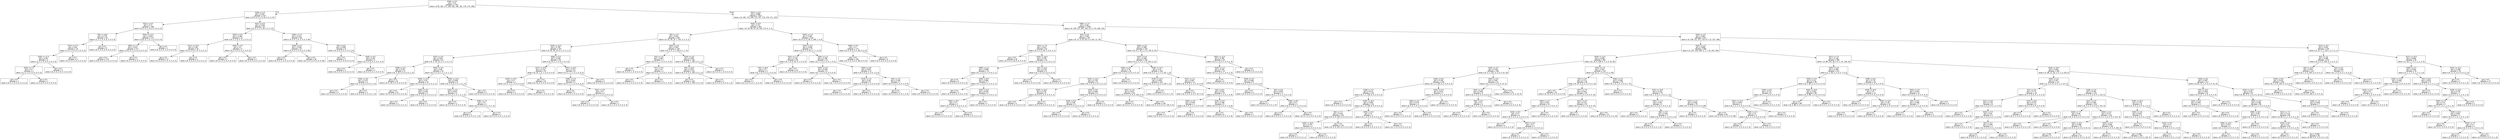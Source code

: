 digraph Tree {
node [shape=box, fontname="helvetica"] ;
edge [fontname="helvetica"] ;
0 [label="X[36] <= 0.5\ngini = 0.9\nsamples = 1797\nvalue = [178, 182, 177, 183, 181, 182, 181, 179, 174, 180]"] ;
1 [label="X[28] <= 2.5\ngini = 0.547\nsamples = 275\nvalue = [174, 0, 4, 1, 6, 25, 5, 0, 3, 57]"] ;
0 -> 1 [labeldistance=2.5, labelangle=45, headlabel="True"] ;
2 [label="X[21] <= 0.5\ngini = 0.17\nsamples = 188\nvalue = [171, 0, 2, 0, 6, 6, 3, 0, 0, 0]"] ;
1 -> 2 ;
3 [label="X[5] <= 10.0\ngini = 0.719\nsamples = 16\nvalue = [1, 0, 1, 0, 5, 6, 3, 0, 0, 0]"] ;
2 -> 3 ;
4 [label="X[37] <= 5.5\ngini = 0.64\nsamples = 10\nvalue = [1, 0, 1, 0, 5, 0, 3, 0, 0, 0]"] ;
3 -> 4 ;
5 [label="X[43] <= 11.5\ngini = 0.56\nsamples = 5\nvalue = [1, 0, 1, 0, 0, 0, 3, 0, 0, 0]"] ;
4 -> 5 ;
6 [label="X[25] <= 1.5\ngini = 0.5\nsamples = 2\nvalue = [1, 0, 1, 0, 0, 0, 0, 0, 0, 0]"] ;
5 -> 6 ;
7 [label="gini = 0.0\nsamples = 1\nvalue = [0, 0, 1, 0, 0, 0, 0, 0, 0, 0]"] ;
6 -> 7 ;
8 [label="gini = 0.0\nsamples = 1\nvalue = [1, 0, 0, 0, 0, 0, 0, 0, 0, 0]"] ;
6 -> 8 ;
9 [label="gini = 0.0\nsamples = 3\nvalue = [0, 0, 0, 0, 0, 0, 3, 0, 0, 0]"] ;
5 -> 9 ;
10 [label="gini = 0.0\nsamples = 5\nvalue = [0, 0, 0, 0, 5, 0, 0, 0, 0, 0]"] ;
4 -> 10 ;
11 [label="gini = 0.0\nsamples = 6\nvalue = [0, 0, 0, 0, 0, 6, 0, 0, 0, 0]"] ;
3 -> 11 ;
12 [label="X[44] <= 12.5\ngini = 0.023\nsamples = 172\nvalue = [170, 0, 1, 0, 1, 0, 0, 0, 0, 0]"] ;
2 -> 12 ;
13 [label="X[63] <= 1.5\ngini = 0.012\nsamples = 171\nvalue = [170, 0, 1, 0, 0, 0, 0, 0, 0, 0]"] ;
12 -> 13 ;
14 [label="gini = 0.0\nsamples = 170\nvalue = [170, 0, 0, 0, 0, 0, 0, 0, 0, 0]"] ;
13 -> 14 ;
15 [label="gini = 0.0\nsamples = 1\nvalue = [0, 0, 1, 0, 0, 0, 0, 0, 0, 0]"] ;
13 -> 15 ;
16 [label="gini = 0.0\nsamples = 1\nvalue = [0, 0, 0, 0, 1, 0, 0, 0, 0, 0]"] ;
12 -> 16 ;
17 [label="X[21] <= 6.5\ngini = 0.519\nsamples = 87\nvalue = [3, 0, 2, 1, 0, 19, 2, 0, 3, 57]"] ;
1 -> 17 ;
18 [label="X[43] <= 0.5\ngini = 0.384\nsamples = 22\nvalue = [0, 0, 2, 0, 0, 17, 2, 0, 0, 1]"] ;
17 -> 18 ;
19 [label="X[11] <= 15.5\ngini = 0.105\nsamples = 18\nvalue = [0, 0, 0, 0, 0, 17, 0, 0, 0, 1]"] ;
18 -> 19 ;
20 [label="gini = 0.0\nsamples = 17\nvalue = [0, 0, 0, 0, 0, 17, 0, 0, 0, 0]"] ;
19 -> 20 ;
21 [label="gini = 0.0\nsamples = 1\nvalue = [0, 0, 0, 0, 0, 0, 0, 0, 0, 1]"] ;
19 -> 21 ;
22 [label="X[29] <= 4.5\ngini = 0.5\nsamples = 4\nvalue = [0, 0, 2, 0, 0, 0, 2, 0, 0, 0]"] ;
18 -> 22 ;
23 [label="gini = 0.0\nsamples = 2\nvalue = [0, 0, 2, 0, 0, 0, 0, 0, 0, 0]"] ;
22 -> 23 ;
24 [label="gini = 0.0\nsamples = 2\nvalue = [0, 0, 0, 0, 0, 0, 2, 0, 0, 0]"] ;
22 -> 24 ;
25 [label="X[34] <= 7.5\ngini = 0.252\nsamples = 65\nvalue = [3, 0, 0, 1, 0, 2, 0, 0, 3, 56]"] ;
17 -> 25 ;
26 [label="X[18] <= 2.0\ngini = 0.034\nsamples = 57\nvalue = [0, 0, 0, 1, 0, 0, 0, 0, 0, 56]"] ;
25 -> 26 ;
27 [label="gini = 0.0\nsamples = 1\nvalue = [0, 0, 0, 1, 0, 0, 0, 0, 0, 0]"] ;
26 -> 27 ;
28 [label="gini = 0.0\nsamples = 56\nvalue = [0, 0, 0, 0, 0, 0, 0, 0, 0, 56]"] ;
26 -> 28 ;
29 [label="X[5] <= 6.0\ngini = 0.656\nsamples = 8\nvalue = [3, 0, 0, 0, 0, 2, 0, 0, 3, 0]"] ;
25 -> 29 ;
30 [label="gini = 0.0\nsamples = 3\nvalue = [3, 0, 0, 0, 0, 0, 0, 0, 0, 0]"] ;
29 -> 30 ;
31 [label="X[45] <= 6.5\ngini = 0.48\nsamples = 5\nvalue = [0, 0, 0, 0, 0, 2, 0, 0, 3, 0]"] ;
29 -> 31 ;
32 [label="gini = 0.0\nsamples = 3\nvalue = [0, 0, 0, 0, 0, 0, 0, 0, 3, 0]"] ;
31 -> 32 ;
33 [label="gini = 0.0\nsamples = 2\nvalue = [0, 0, 0, 0, 0, 2, 0, 0, 0, 0]"] ;
31 -> 33 ;
34 [label="X[21] <= 0.5\ngini = 0.888\nsamples = 1522\nvalue = [4, 182, 173, 182, 175, 157, 176, 179, 171, 123]"] ;
0 -> 34 [labeldistance=2.5, labelangle=-45, headlabel="False"] ;
35 [label="X[42] <= 8.5\ngini = 0.74\nsamples = 464\nvalue = [0, 43, 46, 15, 33, 145, 172, 6, 3, 1]"] ;
34 -> 35 ;
36 [label="X[5] <= 1.5\ngini = 0.621\nsamples = 246\nvalue = [0, 35, 35, 15, 7, 142, 3, 5, 3, 1]"] ;
35 -> 36 ;
37 [label="X[19] <= 13.5\ngini = 0.735\nsamples = 101\nvalue = [0, 35, 35, 14, 5, 2, 3, 4, 2, 1]"] ;
36 -> 37 ;
38 [label="X[37] <= 4.0\ngini = 0.651\nsamples = 61\nvalue = [0, 3, 33, 13, 2, 2, 1, 4, 2, 1]"] ;
37 -> 38 ;
39 [label="X[58] <= 0.5\ngini = 0.197\nsamples = 37\nvalue = [0, 3, 33, 0, 0, 0, 0, 0, 1, 0]"] ;
38 -> 39 ;
40 [label="X[34] <= 3.5\ngini = 0.375\nsamples = 4\nvalue = [0, 3, 0, 0, 0, 0, 0, 0, 1, 0]"] ;
39 -> 40 ;
41 [label="gini = 0.0\nsamples = 3\nvalue = [0, 3, 0, 0, 0, 0, 0, 0, 0, 0]"] ;
40 -> 41 ;
42 [label="gini = 0.0\nsamples = 1\nvalue = [0, 0, 0, 0, 0, 0, 0, 0, 1, 0]"] ;
40 -> 42 ;
43 [label="gini = 0.0\nsamples = 33\nvalue = [0, 0, 33, 0, 0, 0, 0, 0, 0, 0]"] ;
39 -> 43 ;
44 [label="X[43] <= 5.5\ngini = 0.66\nsamples = 24\nvalue = [0, 0, 0, 13, 2, 2, 1, 4, 1, 1]"] ;
38 -> 44 ;
45 [label="X[26] <= 12.5\ngini = 0.32\nsamples = 16\nvalue = [0, 0, 0, 13, 0, 2, 0, 0, 0, 1]"] ;
44 -> 45 ;
46 [label="gini = 0.0\nsamples = 13\nvalue = [0, 0, 0, 13, 0, 0, 0, 0, 0, 0]"] ;
45 -> 46 ;
47 [label="X[46] <= 6.5\ngini = 0.444\nsamples = 3\nvalue = [0, 0, 0, 0, 0, 2, 0, 0, 0, 1]"] ;
45 -> 47 ;
48 [label="gini = 0.0\nsamples = 1\nvalue = [0, 0, 0, 0, 0, 0, 0, 0, 0, 1]"] ;
47 -> 48 ;
49 [label="gini = 0.0\nsamples = 2\nvalue = [0, 0, 0, 0, 0, 2, 0, 0, 0, 0]"] ;
47 -> 49 ;
50 [label="X[28] <= 11.0\ngini = 0.656\nsamples = 8\nvalue = [0, 0, 0, 0, 2, 0, 1, 4, 1, 0]"] ;
44 -> 50 ;
51 [label="X[42] <= 2.5\ngini = 0.625\nsamples = 4\nvalue = [0, 0, 0, 0, 2, 0, 1, 0, 1, 0]"] ;
50 -> 51 ;
52 [label="gini = 0.0\nsamples = 2\nvalue = [0, 0, 0, 0, 2, 0, 0, 0, 0, 0]"] ;
51 -> 52 ;
53 [label="X[38] <= 1.5\ngini = 0.5\nsamples = 2\nvalue = [0, 0, 0, 0, 0, 0, 1, 0, 1, 0]"] ;
51 -> 53 ;
54 [label="gini = 0.0\nsamples = 1\nvalue = [0, 0, 0, 0, 0, 0, 0, 0, 1, 0]"] ;
53 -> 54 ;
55 [label="gini = 0.0\nsamples = 1\nvalue = [0, 0, 0, 0, 0, 0, 1, 0, 0, 0]"] ;
53 -> 55 ;
56 [label="gini = 0.0\nsamples = 4\nvalue = [0, 0, 0, 0, 0, 0, 0, 4, 0, 0]"] ;
50 -> 56 ;
57 [label="X[46] <= 0.5\ngini = 0.349\nsamples = 40\nvalue = [0, 32, 2, 1, 3, 0, 2, 0, 0, 0]"] ;
37 -> 57 ;
58 [label="X[27] <= 10.5\ngini = 0.112\nsamples = 34\nvalue = [0, 32, 1, 0, 1, 0, 0, 0, 0, 0]"] ;
57 -> 58 ;
59 [label="X[44] <= 15.5\ngini = 0.5\nsamples = 2\nvalue = [0, 0, 1, 0, 1, 0, 0, 0, 0, 0]"] ;
58 -> 59 ;
60 [label="gini = 0.0\nsamples = 1\nvalue = [0, 0, 1, 0, 0, 0, 0, 0, 0, 0]"] ;
59 -> 60 ;
61 [label="gini = 0.0\nsamples = 1\nvalue = [0, 0, 0, 0, 1, 0, 0, 0, 0, 0]"] ;
59 -> 61 ;
62 [label="gini = 0.0\nsamples = 32\nvalue = [0, 32, 0, 0, 0, 0, 0, 0, 0, 0]"] ;
58 -> 62 ;
63 [label="X[51] <= 15.5\ngini = 0.722\nsamples = 6\nvalue = [0, 0, 1, 1, 2, 0, 2, 0, 0, 0]"] ;
57 -> 63 ;
64 [label="X[58] <= 2.5\ngini = 0.625\nsamples = 4\nvalue = [0, 0, 1, 1, 2, 0, 0, 0, 0, 0]"] ;
63 -> 64 ;
65 [label="gini = 0.0\nsamples = 2\nvalue = [0, 0, 0, 0, 2, 0, 0, 0, 0, 0]"] ;
64 -> 65 ;
66 [label="X[51] <= 9.5\ngini = 0.5\nsamples = 2\nvalue = [0, 0, 1, 1, 0, 0, 0, 0, 0, 0]"] ;
64 -> 66 ;
67 [label="gini = 0.0\nsamples = 1\nvalue = [0, 0, 0, 1, 0, 0, 0, 0, 0, 0]"] ;
66 -> 67 ;
68 [label="gini = 0.0\nsamples = 1\nvalue = [0, 0, 1, 0, 0, 0, 0, 0, 0, 0]"] ;
66 -> 68 ;
69 [label="gini = 0.0\nsamples = 2\nvalue = [0, 0, 0, 0, 0, 0, 2, 0, 0, 0]"] ;
63 -> 69 ;
70 [label="X[18] <= 4.5\ngini = 0.067\nsamples = 145\nvalue = [0, 0, 0, 1, 2, 140, 0, 1, 1, 0]"] ;
36 -> 70 ;
71 [label="X[3] <= 2.5\ngini = 0.667\nsamples = 3\nvalue = [0, 0, 0, 1, 1, 0, 0, 1, 0, 0]"] ;
70 -> 71 ;
72 [label="gini = 0.0\nsamples = 1\nvalue = [0, 0, 0, 0, 1, 0, 0, 0, 0, 0]"] ;
71 -> 72 ;
73 [label="X[7] <= 6.0\ngini = 0.5\nsamples = 2\nvalue = [0, 0, 0, 1, 0, 0, 0, 1, 0, 0]"] ;
71 -> 73 ;
74 [label="gini = 0.0\nsamples = 1\nvalue = [0, 0, 0, 1, 0, 0, 0, 0, 0, 0]"] ;
73 -> 74 ;
75 [label="gini = 0.0\nsamples = 1\nvalue = [0, 0, 0, 0, 0, 0, 0, 1, 0, 0]"] ;
73 -> 75 ;
76 [label="X[24] <= 0.5\ngini = 0.028\nsamples = 142\nvalue = [0, 0, 0, 0, 1, 140, 0, 0, 1, 0]"] ;
70 -> 76 ;
77 [label="X[9] <= 15.0\ngini = 0.014\nsamples = 141\nvalue = [0, 0, 0, 0, 0, 140, 0, 0, 1, 0]"] ;
76 -> 77 ;
78 [label="gini = 0.0\nsamples = 140\nvalue = [0, 0, 0, 0, 0, 140, 0, 0, 0, 0]"] ;
77 -> 78 ;
79 [label="gini = 0.0\nsamples = 1\nvalue = [0, 0, 0, 0, 0, 0, 0, 0, 1, 0]"] ;
77 -> 79 ;
80 [label="gini = 0.0\nsamples = 1\nvalue = [0, 0, 0, 0, 1, 0, 0, 0, 0, 0]"] ;
76 -> 80 ;
81 [label="X[54] <= 1.5\ngini = 0.381\nsamples = 218\nvalue = [0, 8, 11, 0, 26, 3, 169, 1, 0, 0]"] ;
35 -> 81 ;
82 [label="X[10] <= 5.5\ngini = 0.636\nsamples = 47\nvalue = [0, 8, 2, 0, 26, 3, 7, 1, 0, 0]"] ;
81 -> 82 ;
83 [label="X[41] <= 1.5\ngini = 0.145\nsamples = 26\nvalue = [0, 1, 0, 0, 24, 0, 1, 0, 0, 0]"] ;
82 -> 83 ;
84 [label="X[3] <= 10.0\ngini = 0.5\nsamples = 2\nvalue = [0, 1, 0, 0, 0, 0, 1, 0, 0, 0]"] ;
83 -> 84 ;
85 [label="gini = 0.0\nsamples = 1\nvalue = [0, 0, 0, 0, 0, 0, 1, 0, 0, 0]"] ;
84 -> 85 ;
86 [label="gini = 0.0\nsamples = 1\nvalue = [0, 1, 0, 0, 0, 0, 0, 0, 0, 0]"] ;
84 -> 86 ;
87 [label="gini = 0.0\nsamples = 24\nvalue = [0, 0, 0, 0, 24, 0, 0, 0, 0, 0]"] ;
83 -> 87 ;
88 [label="X[45] <= 1.5\ngini = 0.766\nsamples = 21\nvalue = [0, 7, 2, 0, 2, 3, 6, 1, 0, 0]"] ;
82 -> 88 ;
89 [label="X[34] <= 5.0\ngini = 0.346\nsamples = 9\nvalue = [0, 7, 2, 0, 0, 0, 0, 0, 0, 0]"] ;
88 -> 89 ;
90 [label="gini = 0.0\nsamples = 2\nvalue = [0, 0, 2, 0, 0, 0, 0, 0, 0, 0]"] ;
89 -> 90 ;
91 [label="gini = 0.0\nsamples = 7\nvalue = [0, 7, 0, 0, 0, 0, 0, 0, 0, 0]"] ;
89 -> 91 ;
92 [label="X[50] <= 6.0\ngini = 0.653\nsamples = 12\nvalue = [0, 0, 0, 0, 2, 3, 6, 1, 0, 0]"] ;
88 -> 92 ;
93 [label="X[13] <= 1.0\ngini = 0.48\nsamples = 5\nvalue = [0, 0, 0, 0, 2, 3, 0, 0, 0, 0]"] ;
92 -> 93 ;
94 [label="gini = 0.0\nsamples = 2\nvalue = [0, 0, 0, 0, 2, 0, 0, 0, 0, 0]"] ;
93 -> 94 ;
95 [label="gini = 0.0\nsamples = 3\nvalue = [0, 0, 0, 0, 0, 3, 0, 0, 0, 0]"] ;
93 -> 95 ;
96 [label="X[5] <= 1.0\ngini = 0.245\nsamples = 7\nvalue = [0, 0, 0, 0, 0, 0, 6, 1, 0, 0]"] ;
92 -> 96 ;
97 [label="gini = 0.0\nsamples = 1\nvalue = [0, 0, 0, 0, 0, 0, 0, 1, 0, 0]"] ;
96 -> 97 ;
98 [label="gini = 0.0\nsamples = 6\nvalue = [0, 0, 0, 0, 0, 0, 6, 0, 0, 0]"] ;
96 -> 98 ;
99 [label="X[58] <= 9.0\ngini = 0.1\nsamples = 171\nvalue = [0, 0, 9, 0, 0, 0, 162, 0, 0, 0]"] ;
81 -> 99 ;
100 [label="gini = 0.0\nsamples = 162\nvalue = [0, 0, 0, 0, 0, 0, 162, 0, 0, 0]"] ;
99 -> 100 ;
101 [label="gini = 0.0\nsamples = 9\nvalue = [0, 0, 9, 0, 0, 0, 0, 0, 0, 0]"] ;
99 -> 101 ;
102 [label="X[60] <= 7.5\ngini = 0.86\nsamples = 1058\nvalue = [4, 139, 127, 167, 142, 12, 4, 173, 168, 122]"] ;
34 -> 102 ;
103 [label="X[5] <= 0.5\ngini = 0.552\nsamples = 247\nvalue = [0, 11, 6, 10, 28, 4, 0, 161, 11, 16]"] ;
102 -> 103 ;
104 [label="X[12] <= 7.5\ngini = 0.627\nsamples = 45\nvalue = [0, 2, 5, 0, 26, 2, 0, 6, 3, 1]"] ;
103 -> 104 ;
105 [label="gini = 0.0\nsamples = 26\nvalue = [0, 0, 0, 0, 26, 0, 0, 0, 0, 0]"] ;
104 -> 105 ;
106 [label="X[53] <= 10.5\ngini = 0.781\nsamples = 19\nvalue = [0, 2, 5, 0, 0, 2, 0, 6, 3, 1]"] ;
104 -> 106 ;
107 [label="X[60] <= 1.5\ngini = 0.698\nsamples = 13\nvalue = [0, 1, 0, 0, 0, 2, 0, 6, 3, 1]"] ;
106 -> 107 ;
108 [label="gini = 0.0\nsamples = 6\nvalue = [0, 0, 0, 0, 0, 0, 0, 6, 0, 0]"] ;
107 -> 108 ;
109 [label="X[26] <= 8.5\ngini = 0.694\nsamples = 7\nvalue = [0, 1, 0, 0, 0, 2, 0, 0, 3, 1]"] ;
107 -> 109 ;
110 [label="gini = 0.0\nsamples = 3\nvalue = [0, 0, 0, 0, 0, 0, 0, 0, 3, 0]"] ;
109 -> 110 ;
111 [label="X[22] <= 0.5\ngini = 0.625\nsamples = 4\nvalue = [0, 1, 0, 0, 0, 2, 0, 0, 0, 1]"] ;
109 -> 111 ;
112 [label="X[62] <= 8.0\ngini = 0.5\nsamples = 2\nvalue = [0, 1, 0, 0, 0, 0, 0, 0, 0, 1]"] ;
111 -> 112 ;
113 [label="gini = 0.0\nsamples = 1\nvalue = [0, 1, 0, 0, 0, 0, 0, 0, 0, 0]"] ;
112 -> 113 ;
114 [label="gini = 0.0\nsamples = 1\nvalue = [0, 0, 0, 0, 0, 0, 0, 0, 0, 1]"] ;
112 -> 114 ;
115 [label="gini = 0.0\nsamples = 2\nvalue = [0, 0, 0, 0, 0, 2, 0, 0, 0, 0]"] ;
111 -> 115 ;
116 [label="X[3] <= 11.0\ngini = 0.278\nsamples = 6\nvalue = [0, 1, 5, 0, 0, 0, 0, 0, 0, 0]"] ;
106 -> 116 ;
117 [label="gini = 0.0\nsamples = 1\nvalue = [0, 1, 0, 0, 0, 0, 0, 0, 0, 0]"] ;
116 -> 117 ;
118 [label="gini = 0.0\nsamples = 5\nvalue = [0, 0, 5, 0, 0, 0, 0, 0, 0, 0]"] ;
116 -> 118 ;
119 [label="X[53] <= 3.5\ngini = 0.399\nsamples = 202\nvalue = [0, 9, 1, 10, 2, 2, 0, 155, 8, 15]"] ;
103 -> 119 ;
120 [label="X[37] <= 0.5\ngini = 0.269\nsamples = 182\nvalue = [0, 3, 0, 4, 2, 1, 0, 155, 6, 11]"] ;
119 -> 120 ;
121 [label="X[30] <= 3.0\ngini = 0.79\nsamples = 18\nvalue = [0, 3, 0, 3, 0, 0, 0, 4, 5, 3]"] ;
120 -> 121 ;
122 [label="X[20] <= 11.5\ngini = 0.735\nsamples = 14\nvalue = [0, 3, 0, 3, 0, 0, 0, 0, 5, 3]"] ;
121 -> 122 ;
123 [label="X[44] <= 14.0\ngini = 0.278\nsamples = 6\nvalue = [0, 0, 0, 0, 0, 0, 0, 0, 5, 1]"] ;
122 -> 123 ;
124 [label="gini = 0.0\nsamples = 5\nvalue = [0, 0, 0, 0, 0, 0, 0, 0, 5, 0]"] ;
123 -> 124 ;
125 [label="gini = 0.0\nsamples = 1\nvalue = [0, 0, 0, 0, 0, 0, 0, 0, 0, 1]"] ;
123 -> 125 ;
126 [label="X[34] <= 9.5\ngini = 0.656\nsamples = 8\nvalue = [0, 3, 0, 3, 0, 0, 0, 0, 0, 2]"] ;
122 -> 126 ;
127 [label="X[18] <= 8.0\ngini = 0.48\nsamples = 5\nvalue = [0, 0, 0, 3, 0, 0, 0, 0, 0, 2]"] ;
126 -> 127 ;
128 [label="gini = 0.0\nsamples = 3\nvalue = [0, 0, 0, 3, 0, 0, 0, 0, 0, 0]"] ;
127 -> 128 ;
129 [label="gini = 0.0\nsamples = 2\nvalue = [0, 0, 0, 0, 0, 0, 0, 0, 0, 2]"] ;
127 -> 129 ;
130 [label="gini = 0.0\nsamples = 3\nvalue = [0, 3, 0, 0, 0, 0, 0, 0, 0, 0]"] ;
126 -> 130 ;
131 [label="gini = 0.0\nsamples = 4\nvalue = [0, 0, 0, 0, 0, 0, 0, 4, 0, 0]"] ;
121 -> 131 ;
132 [label="X[26] <= 12.5\ngini = 0.15\nsamples = 164\nvalue = [0, 0, 0, 1, 2, 1, 0, 151, 1, 8]"] ;
120 -> 132 ;
133 [label="X[19] <= 12.5\ngini = 0.028\nsamples = 142\nvalue = [0, 0, 0, 1, 0, 0, 0, 140, 1, 0]"] ;
132 -> 133 ;
134 [label="X[51] <= 2.5\ngini = 0.014\nsamples = 141\nvalue = [0, 0, 0, 1, 0, 0, 0, 140, 0, 0]"] ;
133 -> 134 ;
135 [label="gini = 0.0\nsamples = 1\nvalue = [0, 0, 0, 1, 0, 0, 0, 0, 0, 0]"] ;
134 -> 135 ;
136 [label="gini = 0.0\nsamples = 140\nvalue = [0, 0, 0, 0, 0, 0, 0, 140, 0, 0]"] ;
134 -> 136 ;
137 [label="gini = 0.0\nsamples = 1\nvalue = [0, 0, 0, 0, 0, 0, 0, 0, 1, 0]"] ;
133 -> 137 ;
138 [label="X[17] <= 1.5\ngini = 0.607\nsamples = 22\nvalue = [0, 0, 0, 0, 2, 1, 0, 11, 0, 8]"] ;
132 -> 138 ;
139 [label="gini = 0.0\nsamples = 10\nvalue = [0, 0, 0, 0, 0, 0, 0, 10, 0, 0]"] ;
138 -> 139 ;
140 [label="X[4] <= 8.5\ngini = 0.514\nsamples = 12\nvalue = [0, 0, 0, 0, 2, 1, 0, 1, 0, 8]"] ;
138 -> 140 ;
141 [label="X[49] <= 0.5\ngini = 0.444\nsamples = 3\nvalue = [0, 0, 0, 0, 2, 1, 0, 0, 0, 0]"] ;
140 -> 141 ;
142 [label="gini = 0.0\nsamples = 2\nvalue = [0, 0, 0, 0, 2, 0, 0, 0, 0, 0]"] ;
141 -> 142 ;
143 [label="gini = 0.0\nsamples = 1\nvalue = [0, 0, 0, 0, 0, 1, 0, 0, 0, 0]"] ;
141 -> 143 ;
144 [label="X[33] <= 0.5\ngini = 0.198\nsamples = 9\nvalue = [0, 0, 0, 0, 0, 0, 0, 1, 0, 8]"] ;
140 -> 144 ;
145 [label="gini = 0.0\nsamples = 8\nvalue = [0, 0, 0, 0, 0, 0, 0, 0, 0, 8]"] ;
144 -> 145 ;
146 [label="gini = 0.0\nsamples = 1\nvalue = [0, 0, 0, 0, 0, 0, 0, 1, 0, 0]"] ;
144 -> 146 ;
147 [label="X[61] <= 12.5\ngini = 0.765\nsamples = 20\nvalue = [0, 6, 1, 6, 0, 1, 0, 0, 2, 4]"] ;
119 -> 147 ;
148 [label="X[18] <= 1.0\ngini = 0.704\nsamples = 14\nvalue = [0, 0, 1, 6, 0, 1, 0, 0, 2, 4]"] ;
147 -> 148 ;
149 [label="gini = 0.0\nsamples = 6\nvalue = [0, 0, 0, 6, 0, 0, 0, 0, 0, 0]"] ;
148 -> 149 ;
150 [label="X[44] <= 5.5\ngini = 0.656\nsamples = 8\nvalue = [0, 0, 1, 0, 0, 1, 0, 0, 2, 4]"] ;
148 -> 150 ;
151 [label="gini = 0.0\nsamples = 4\nvalue = [0, 0, 0, 0, 0, 0, 0, 0, 0, 4]"] ;
150 -> 151 ;
152 [label="X[2] <= 6.5\ngini = 0.625\nsamples = 4\nvalue = [0, 0, 1, 0, 0, 1, 0, 0, 2, 0]"] ;
150 -> 152 ;
153 [label="gini = 0.0\nsamples = 2\nvalue = [0, 0, 0, 0, 0, 0, 0, 0, 2, 0]"] ;
152 -> 153 ;
154 [label="X[36] <= 8.0\ngini = 0.5\nsamples = 2\nvalue = [0, 0, 1, 0, 0, 1, 0, 0, 0, 0]"] ;
152 -> 154 ;
155 [label="gini = 0.0\nsamples = 1\nvalue = [0, 0, 0, 0, 0, 1, 0, 0, 0, 0]"] ;
154 -> 155 ;
156 [label="gini = 0.0\nsamples = 1\nvalue = [0, 0, 1, 0, 0, 0, 0, 0, 0, 0]"] ;
154 -> 156 ;
157 [label="gini = 0.0\nsamples = 6\nvalue = [0, 6, 0, 0, 0, 0, 0, 0, 0, 0]"] ;
147 -> 157 ;
158 [label="X[33] <= 3.5\ngini = 0.841\nsamples = 811\nvalue = [4, 128, 121, 157, 114, 8, 4, 12, 157, 106]"] ;
102 -> 158 ;
159 [label="X[43] <= 1.5\ngini = 0.808\nsamples = 666\nvalue = [2, 107, 120, 156, 4, 7, 1, 10, 154, 105]"] ;
158 -> 159 ;
160 [label="X[29] <= 12.5\ngini = 0.636\nsamples = 281\nvalue = [0, 19, 6, 138, 0, 7, 0, 0, 16, 95]"] ;
159 -> 160 ;
161 [label="X[34] <= 3.5\ngini = 0.342\nsamples = 163\nvalue = [0, 3, 2, 131, 0, 3, 0, 0, 14, 10]"] ;
160 -> 161 ;
162 [label="X[26] <= 8.5\ngini = 0.149\nsamples = 140\nvalue = [0, 1, 2, 129, 0, 3, 0, 0, 0, 5]"] ;
161 -> 162 ;
163 [label="X[28] <= 7.5\ngini = 0.073\nsamples = 133\nvalue = [0, 1, 2, 128, 0, 0, 0, 0, 0, 2]"] ;
162 -> 163 ;
164 [label="gini = 0.0\nsamples = 2\nvalue = [0, 0, 2, 0, 0, 0, 0, 0, 0, 0]"] ;
163 -> 164 ;
165 [label="X[19] <= 14.5\ngini = 0.045\nsamples = 131\nvalue = [0, 1, 0, 128, 0, 0, 0, 0, 0, 2]"] ;
163 -> 165 ;
166 [label="X[4] <= 7.5\ngini = 0.015\nsamples = 129\nvalue = [0, 0, 0, 128, 0, 0, 0, 0, 0, 1]"] ;
165 -> 166 ;
167 [label="X[45] <= 10.0\ngini = 0.375\nsamples = 4\nvalue = [0, 0, 0, 3, 0, 0, 0, 0, 0, 1]"] ;
166 -> 167 ;
168 [label="gini = 0.0\nsamples = 1\nvalue = [0, 0, 0, 0, 0, 0, 0, 0, 0, 1]"] ;
167 -> 168 ;
169 [label="gini = 0.0\nsamples = 3\nvalue = [0, 0, 0, 3, 0, 0, 0, 0, 0, 0]"] ;
167 -> 169 ;
170 [label="gini = 0.0\nsamples = 125\nvalue = [0, 0, 0, 125, 0, 0, 0, 0, 0, 0]"] ;
166 -> 170 ;
171 [label="X[35] <= 5.0\ngini = 0.5\nsamples = 2\nvalue = [0, 1, 0, 0, 0, 0, 0, 0, 0, 1]"] ;
165 -> 171 ;
172 [label="gini = 0.0\nsamples = 1\nvalue = [0, 0, 0, 0, 0, 0, 0, 0, 0, 1]"] ;
171 -> 172 ;
173 [label="gini = 0.0\nsamples = 1\nvalue = [0, 1, 0, 0, 0, 0, 0, 0, 0, 0]"] ;
171 -> 173 ;
174 [label="X[34] <= 0.5\ngini = 0.612\nsamples = 7\nvalue = [0, 0, 0, 1, 0, 3, 0, 0, 0, 3]"] ;
162 -> 174 ;
175 [label="X[62] <= 2.5\ngini = 0.375\nsamples = 4\nvalue = [0, 0, 0, 1, 0, 3, 0, 0, 0, 0]"] ;
174 -> 175 ;
176 [label="gini = 0.0\nsamples = 3\nvalue = [0, 0, 0, 0, 0, 3, 0, 0, 0, 0]"] ;
175 -> 176 ;
177 [label="gini = 0.0\nsamples = 1\nvalue = [0, 0, 0, 1, 0, 0, 0, 0, 0, 0]"] ;
175 -> 177 ;
178 [label="gini = 0.0\nsamples = 3\nvalue = [0, 0, 0, 0, 0, 0, 0, 0, 0, 3]"] ;
174 -> 178 ;
179 [label="X[42] <= 3.5\ngini = 0.567\nsamples = 23\nvalue = [0, 2, 0, 2, 0, 0, 0, 0, 14, 5]"] ;
161 -> 179 ;
180 [label="X[25] <= 2.0\ngini = 0.593\nsamples = 9\nvalue = [0, 2, 0, 2, 0, 0, 0, 0, 0, 5]"] ;
179 -> 180 ;
181 [label="X[9] <= 0.5\ngini = 0.5\nsamples = 4\nvalue = [0, 2, 0, 2, 0, 0, 0, 0, 0, 0]"] ;
180 -> 181 ;
182 [label="gini = 0.0\nsamples = 2\nvalue = [0, 2, 0, 0, 0, 0, 0, 0, 0, 0]"] ;
181 -> 182 ;
183 [label="gini = 0.0\nsamples = 2\nvalue = [0, 0, 0, 2, 0, 0, 0, 0, 0, 0]"] ;
181 -> 183 ;
184 [label="gini = 0.0\nsamples = 5\nvalue = [0, 0, 0, 0, 0, 0, 0, 0, 0, 5]"] ;
180 -> 184 ;
185 [label="gini = 0.0\nsamples = 14\nvalue = [0, 0, 0, 0, 0, 0, 0, 0, 14, 0]"] ;
179 -> 185 ;
186 [label="X[35] <= 1.5\ngini = 0.457\nsamples = 118\nvalue = [0, 16, 4, 7, 0, 4, 0, 0, 2, 85]"] ;
160 -> 186 ;
187 [label="X[3] <= 3.5\ngini = 0.711\nsamples = 40\nvalue = [0, 15, 4, 4, 0, 3, 0, 0, 0, 14]"] ;
186 -> 187 ;
188 [label="gini = 0.0\nsamples = 15\nvalue = [0, 15, 0, 0, 0, 0, 0, 0, 0, 0]"] ;
187 -> 188 ;
189 [label="X[27] <= 7.5\ngini = 0.621\nsamples = 25\nvalue = [0, 0, 4, 4, 0, 3, 0, 0, 0, 14]"] ;
187 -> 189 ;
190 [label="X[63] <= 1.5\ngini = 0.66\nsamples = 10\nvalue = [0, 0, 4, 4, 0, 1, 0, 0, 0, 1]"] ;
189 -> 190 ;
191 [label="X[19] <= 9.0\ngini = 0.5\nsamples = 6\nvalue = [0, 0, 0, 4, 0, 1, 0, 0, 0, 1]"] ;
190 -> 191 ;
192 [label="gini = 0.0\nsamples = 4\nvalue = [0, 0, 0, 4, 0, 0, 0, 0, 0, 0]"] ;
191 -> 192 ;
193 [label="X[51] <= 6.5\ngini = 0.5\nsamples = 2\nvalue = [0, 0, 0, 0, 0, 1, 0, 0, 0, 1]"] ;
191 -> 193 ;
194 [label="gini = 0.0\nsamples = 1\nvalue = [0, 0, 0, 0, 0, 0, 0, 0, 0, 1]"] ;
193 -> 194 ;
195 [label="gini = 0.0\nsamples = 1\nvalue = [0, 0, 0, 0, 0, 1, 0, 0, 0, 0]"] ;
193 -> 195 ;
196 [label="gini = 0.0\nsamples = 4\nvalue = [0, 0, 4, 0, 0, 0, 0, 0, 0, 0]"] ;
190 -> 196 ;
197 [label="X[21] <= 4.5\ngini = 0.231\nsamples = 15\nvalue = [0, 0, 0, 0, 0, 2, 0, 0, 0, 13]"] ;
189 -> 197 ;
198 [label="gini = 0.0\nsamples = 2\nvalue = [0, 0, 0, 0, 0, 2, 0, 0, 0, 0]"] ;
197 -> 198 ;
199 [label="gini = 0.0\nsamples = 13\nvalue = [0, 0, 0, 0, 0, 0, 0, 0, 0, 13]"] ;
197 -> 199 ;
200 [label="X[26] <= 2.5\ngini = 0.169\nsamples = 78\nvalue = [0, 1, 0, 3, 0, 1, 0, 0, 2, 71]"] ;
186 -> 200 ;
201 [label="gini = 0.0\nsamples = 3\nvalue = [0, 0, 0, 3, 0, 0, 0, 0, 0, 0]"] ;
200 -> 201 ;
202 [label="X[21] <= 10.5\ngini = 0.103\nsamples = 75\nvalue = [0, 1, 0, 0, 0, 1, 0, 0, 2, 71]"] ;
200 -> 202 ;
203 [label="X[51] <= 1.0\ngini = 0.64\nsamples = 5\nvalue = [0, 0, 0, 0, 0, 1, 0, 0, 2, 2]"] ;
202 -> 203 ;
204 [label="gini = 0.0\nsamples = 2\nvalue = [0, 0, 0, 0, 0, 0, 0, 0, 0, 2]"] ;
203 -> 204 ;
205 [label="X[6] <= 4.5\ngini = 0.444\nsamples = 3\nvalue = [0, 0, 0, 0, 0, 1, 0, 0, 2, 0]"] ;
203 -> 205 ;
206 [label="gini = 0.0\nsamples = 2\nvalue = [0, 0, 0, 0, 0, 0, 0, 0, 2, 0]"] ;
205 -> 206 ;
207 [label="gini = 0.0\nsamples = 1\nvalue = [0, 0, 0, 0, 0, 1, 0, 0, 0, 0]"] ;
205 -> 207 ;
208 [label="X[11] <= 1.0\ngini = 0.028\nsamples = 70\nvalue = [0, 1, 0, 0, 0, 0, 0, 0, 0, 69]"] ;
202 -> 208 ;
209 [label="gini = 0.0\nsamples = 1\nvalue = [0, 1, 0, 0, 0, 0, 0, 0, 0, 0]"] ;
208 -> 209 ;
210 [label="gini = 0.0\nsamples = 69\nvalue = [0, 0, 0, 0, 0, 0, 0, 0, 0, 69]"] ;
208 -> 210 ;
211 [label="X[27] <= 7.5\ngini = 0.728\nsamples = 385\nvalue = [2, 88, 114, 18, 4, 0, 1, 10, 138, 10]"] ;
159 -> 211 ;
212 [label="X[34] <= 3.5\ngini = 0.398\nsamples = 121\nvalue = [1, 2, 93, 2, 2, 0, 0, 7, 9, 5]"] ;
211 -> 212 ;
213 [label="X[50] <= 0.5\ngini = 0.121\nsamples = 95\nvalue = [0, 2, 89, 2, 0, 0, 0, 2, 0, 0]"] ;
212 -> 213 ;
214 [label="X[29] <= 9.5\ngini = 0.722\nsamples = 6\nvalue = [0, 2, 1, 1, 0, 0, 0, 2, 0, 0]"] ;
213 -> 214 ;
215 [label="X[51] <= 12.5\ngini = 0.625\nsamples = 4\nvalue = [0, 2, 1, 1, 0, 0, 0, 0, 0, 0]"] ;
214 -> 215 ;
216 [label="X[25] <= 2.0\ngini = 0.5\nsamples = 2\nvalue = [0, 0, 1, 1, 0, 0, 0, 0, 0, 0]"] ;
215 -> 216 ;
217 [label="gini = 0.0\nsamples = 1\nvalue = [0, 0, 0, 1, 0, 0, 0, 0, 0, 0]"] ;
216 -> 217 ;
218 [label="gini = 0.0\nsamples = 1\nvalue = [0, 0, 1, 0, 0, 0, 0, 0, 0, 0]"] ;
216 -> 218 ;
219 [label="gini = 0.0\nsamples = 2\nvalue = [0, 2, 0, 0, 0, 0, 0, 0, 0, 0]"] ;
215 -> 219 ;
220 [label="gini = 0.0\nsamples = 2\nvalue = [0, 0, 0, 0, 0, 0, 0, 2, 0, 0]"] ;
214 -> 220 ;
221 [label="X[45] <= 14.0\ngini = 0.022\nsamples = 89\nvalue = [0, 0, 88, 1, 0, 0, 0, 0, 0, 0]"] ;
213 -> 221 ;
222 [label="gini = 0.0\nsamples = 88\nvalue = [0, 0, 88, 0, 0, 0, 0, 0, 0, 0]"] ;
221 -> 222 ;
223 [label="gini = 0.0\nsamples = 1\nvalue = [0, 0, 0, 1, 0, 0, 0, 0, 0, 0]"] ;
221 -> 223 ;
224 [label="X[38] <= 0.5\ngini = 0.775\nsamples = 26\nvalue = [1, 0, 4, 0, 2, 0, 0, 5, 9, 5]"] ;
212 -> 224 ;
225 [label="X[18] <= 10.5\ngini = 0.5\nsamples = 14\nvalue = [1, 0, 4, 0, 0, 0, 0, 0, 9, 0]"] ;
224 -> 225 ;
226 [label="gini = 0.0\nsamples = 4\nvalue = [0, 0, 4, 0, 0, 0, 0, 0, 0, 0]"] ;
225 -> 226 ;
227 [label="X[35] <= 12.0\ngini = 0.18\nsamples = 10\nvalue = [1, 0, 0, 0, 0, 0, 0, 0, 9, 0]"] ;
225 -> 227 ;
228 [label="gini = 0.0\nsamples = 1\nvalue = [1, 0, 0, 0, 0, 0, 0, 0, 0, 0]"] ;
227 -> 228 ;
229 [label="gini = 0.0\nsamples = 9\nvalue = [0, 0, 0, 0, 0, 0, 0, 0, 9, 0]"] ;
227 -> 229 ;
230 [label="X[54] <= 2.0\ngini = 0.625\nsamples = 12\nvalue = [0, 0, 0, 0, 2, 0, 0, 5, 0, 5]"] ;
224 -> 230 ;
231 [label="X[5] <= 5.0\ngini = 0.408\nsamples = 7\nvalue = [0, 0, 0, 0, 2, 0, 0, 5, 0, 0]"] ;
230 -> 231 ;
232 [label="gini = 0.0\nsamples = 2\nvalue = [0, 0, 0, 0, 2, 0, 0, 0, 0, 0]"] ;
231 -> 232 ;
233 [label="gini = 0.0\nsamples = 5\nvalue = [0, 0, 0, 0, 0, 0, 0, 5, 0, 0]"] ;
231 -> 233 ;
234 [label="gini = 0.0\nsamples = 5\nvalue = [0, 0, 0, 0, 0, 0, 0, 0, 0, 5]"] ;
230 -> 234 ;
235 [label="X[20] <= 15.5\ngini = 0.645\nsamples = 264\nvalue = [1, 86, 21, 16, 2, 0, 1, 3, 129, 5]"] ;
211 -> 235 ;
236 [label="X[18] <= 2.5\ngini = 0.357\nsamples = 147\nvalue = [1, 5, 4, 11, 0, 0, 1, 3, 117, 5]"] ;
235 -> 236 ;
237 [label="X[2] <= 5.0\ngini = 0.773\nsamples = 16\nvalue = [0, 2, 2, 6, 0, 0, 1, 2, 3, 0]"] ;
236 -> 237 ;
238 [label="X[12] <= 9.5\ngini = 0.719\nsamples = 8\nvalue = [0, 2, 0, 0, 0, 0, 1, 2, 3, 0]"] ;
237 -> 238 ;
239 [label="gini = 0.0\nsamples = 3\nvalue = [0, 0, 0, 0, 0, 0, 0, 0, 3, 0]"] ;
238 -> 239 ;
240 [label="X[20] <= 5.5\ngini = 0.64\nsamples = 5\nvalue = [0, 2, 0, 0, 0, 0, 1, 2, 0, 0]"] ;
238 -> 240 ;
241 [label="gini = 0.0\nsamples = 2\nvalue = [0, 0, 0, 0, 0, 0, 0, 2, 0, 0]"] ;
240 -> 241 ;
242 [label="X[3] <= 6.5\ngini = 0.444\nsamples = 3\nvalue = [0, 2, 0, 0, 0, 0, 1, 0, 0, 0]"] ;
240 -> 242 ;
243 [label="gini = 0.0\nsamples = 1\nvalue = [0, 0, 0, 0, 0, 0, 1, 0, 0, 0]"] ;
242 -> 243 ;
244 [label="gini = 0.0\nsamples = 2\nvalue = [0, 2, 0, 0, 0, 0, 0, 0, 0, 0]"] ;
242 -> 244 ;
245 [label="X[13] <= 8.0\ngini = 0.375\nsamples = 8\nvalue = [0, 0, 2, 6, 0, 0, 0, 0, 0, 0]"] ;
237 -> 245 ;
246 [label="gini = 0.0\nsamples = 2\nvalue = [0, 0, 2, 0, 0, 0, 0, 0, 0, 0]"] ;
245 -> 246 ;
247 [label="gini = 0.0\nsamples = 6\nvalue = [0, 0, 0, 6, 0, 0, 0, 0, 0, 0]"] ;
245 -> 247 ;
248 [label="X[38] <= 3.5\ngini = 0.239\nsamples = 131\nvalue = [1, 3, 2, 5, 0, 0, 0, 1, 114, 5]"] ;
236 -> 248 ;
249 [label="X[21] <= 4.0\ngini = 0.166\nsamples = 125\nvalue = [0, 3, 2, 3, 0, 0, 0, 0, 114, 3]"] ;
248 -> 249 ;
250 [label="X[26] <= 7.5\ngini = 0.48\nsamples = 5\nvalue = [0, 3, 0, 0, 0, 0, 0, 0, 2, 0]"] ;
249 -> 250 ;
251 [label="gini = 0.0\nsamples = 2\nvalue = [0, 0, 0, 0, 0, 0, 0, 0, 2, 0]"] ;
250 -> 251 ;
252 [label="gini = 0.0\nsamples = 3\nvalue = [0, 3, 0, 0, 0, 0, 0, 0, 0, 0]"] ;
250 -> 252 ;
253 [label="X[50] <= 2.5\ngini = 0.127\nsamples = 120\nvalue = [0, 0, 2, 3, 0, 0, 0, 0, 112, 3]"] ;
249 -> 253 ;
254 [label="X[51] <= 9.5\ngini = 0.498\nsamples = 15\nvalue = [0, 0, 0, 2, 0, 0, 0, 0, 10, 3]"] ;
253 -> 254 ;
255 [label="gini = 0.48\nsamples = 5\nvalue = [0, 0, 0, 2, 0, 0, 0, 0, 0, 3]"] ;
254 -> 255 ;
256 [label="gini = 0.0\nsamples = 10\nvalue = [0, 0, 0, 0, 0, 0, 0, 0, 10, 0]"] ;
254 -> 256 ;
257 [label="X[35] <= 5.0\ngini = 0.056\nsamples = 105\nvalue = [0, 0, 2, 1, 0, 0, 0, 0, 102, 0]"] ;
253 -> 257 ;
258 [label="gini = 0.0\nsamples = 1\nvalue = [0, 0, 0, 1, 0, 0, 0, 0, 0, 0]"] ;
257 -> 258 ;
259 [label="gini = 0.038\nsamples = 104\nvalue = [0, 0, 2, 0, 0, 0, 0, 0, 102, 0]"] ;
257 -> 259 ;
260 [label="X[18] <= 14.5\ngini = 0.722\nsamples = 6\nvalue = [1, 0, 0, 2, 0, 0, 0, 1, 0, 2]"] ;
248 -> 260 ;
261 [label="X[43] <= 3.5\ngini = 0.625\nsamples = 4\nvalue = [1, 0, 0, 2, 0, 0, 0, 1, 0, 0]"] ;
260 -> 261 ;
262 [label="gini = 0.0\nsamples = 2\nvalue = [0, 0, 0, 2, 0, 0, 0, 0, 0, 0]"] ;
261 -> 262 ;
263 [label="X[10] <= 9.0\ngini = 0.5\nsamples = 2\nvalue = [1, 0, 0, 0, 0, 0, 0, 1, 0, 0]"] ;
261 -> 263 ;
264 [label="gini = 0.0\nsamples = 1\nvalue = [0, 0, 0, 0, 0, 0, 0, 1, 0, 0]"] ;
263 -> 264 ;
265 [label="gini = 0.0\nsamples = 1\nvalue = [1, 0, 0, 0, 0, 0, 0, 0, 0, 0]"] ;
263 -> 265 ;
266 [label="gini = 0.0\nsamples = 2\nvalue = [0, 0, 0, 0, 0, 0, 0, 0, 0, 2]"] ;
260 -> 266 ;
267 [label="X[44] <= 6.5\ngini = 0.487\nsamples = 117\nvalue = [0, 81, 17, 5, 2, 0, 0, 0, 12, 0]"] ;
235 -> 267 ;
268 [label="X[3] <= 13.5\ngini = 0.265\nsamples = 20\nvalue = [0, 0, 17, 1, 0, 0, 0, 0, 2, 0]"] ;
267 -> 268 ;
269 [label="X[42] <= 6.5\ngini = 0.444\nsamples = 3\nvalue = [0, 0, 0, 1, 0, 0, 0, 0, 2, 0]"] ;
268 -> 269 ;
270 [label="gini = 0.0\nsamples = 1\nvalue = [0, 0, 0, 1, 0, 0, 0, 0, 0, 0]"] ;
269 -> 270 ;
271 [label="gini = 0.0\nsamples = 2\nvalue = [0, 0, 0, 0, 0, 0, 0, 0, 2, 0]"] ;
269 -> 271 ;
272 [label="gini = 0.0\nsamples = 17\nvalue = [0, 0, 17, 0, 0, 0, 0, 0, 0, 0]"] ;
268 -> 272 ;
273 [label="X[10] <= 13.5\ngini = 0.29\nsamples = 97\nvalue = [0, 81, 0, 4, 2, 0, 0, 0, 10, 0]"] ;
267 -> 273 ;
274 [label="X[52] <= 9.0\ngini = 0.186\nsamples = 90\nvalue = [0, 81, 0, 2, 2, 0, 0, 0, 5, 0]"] ;
273 -> 274 ;
275 [label="X[58] <= 8.0\ngini = 0.56\nsamples = 5\nvalue = [0, 1, 0, 1, 0, 0, 0, 0, 3, 0]"] ;
274 -> 275 ;
276 [label="X[50] <= 13.5\ngini = 0.375\nsamples = 4\nvalue = [0, 1, 0, 0, 0, 0, 0, 0, 3, 0]"] ;
275 -> 276 ;
277 [label="gini = 0.0\nsamples = 3\nvalue = [0, 0, 0, 0, 0, 0, 0, 0, 3, 0]"] ;
276 -> 277 ;
278 [label="gini = 0.0\nsamples = 1\nvalue = [0, 1, 0, 0, 0, 0, 0, 0, 0, 0]"] ;
276 -> 278 ;
279 [label="gini = 0.0\nsamples = 1\nvalue = [0, 0, 0, 1, 0, 0, 0, 0, 0, 0]"] ;
275 -> 279 ;
280 [label="X[41] <= 7.5\ngini = 0.113\nsamples = 85\nvalue = [0, 80, 0, 1, 2, 0, 0, 0, 2, 0]"] ;
274 -> 280 ;
281 [label="X[19] <= 5.5\ngini = 0.07\nsamples = 83\nvalue = [0, 80, 0, 1, 0, 0, 0, 0, 2, 0]"] ;
280 -> 281 ;
282 [label="gini = 0.0\nsamples = 1\nvalue = [0, 0, 0, 1, 0, 0, 0, 0, 0, 0]"] ;
281 -> 282 ;
283 [label="gini = 0.048\nsamples = 82\nvalue = [0, 80, 0, 0, 0, 0, 0, 0, 2, 0]"] ;
281 -> 283 ;
284 [label="gini = 0.0\nsamples = 2\nvalue = [0, 0, 0, 0, 2, 0, 0, 0, 0, 0]"] ;
280 -> 284 ;
285 [label="X[18] <= 7.0\ngini = 0.408\nsamples = 7\nvalue = [0, 0, 0, 2, 0, 0, 0, 0, 5, 0]"] ;
273 -> 285 ;
286 [label="gini = 0.0\nsamples = 2\nvalue = [0, 0, 0, 2, 0, 0, 0, 0, 0, 0]"] ;
285 -> 286 ;
287 [label="gini = 0.0\nsamples = 5\nvalue = [0, 0, 0, 0, 0, 0, 0, 0, 5, 0]"] ;
285 -> 287 ;
288 [label="X[13] <= 9.5\ngini = 0.402\nsamples = 145\nvalue = [2, 21, 1, 1, 110, 1, 3, 2, 3, 1]"] ;
158 -> 288 ;
289 [label="X[2] <= 1.5\ngini = 0.088\nsamples = 110\nvalue = [0, 3, 0, 0, 105, 0, 1, 0, 0, 1]"] ;
288 -> 289 ;
290 [label="X[5] <= 12.5\ngini = 0.037\nsamples = 107\nvalue = [0, 1, 0, 0, 105, 0, 0, 0, 0, 1]"] ;
289 -> 290 ;
291 [label="X[34] <= 8.5\ngini = 0.019\nsamples = 106\nvalue = [0, 1, 0, 0, 105, 0, 0, 0, 0, 0]"] ;
290 -> 291 ;
292 [label="gini = 0.0\nsamples = 1\nvalue = [0, 1, 0, 0, 0, 0, 0, 0, 0, 0]"] ;
291 -> 292 ;
293 [label="gini = 0.0\nsamples = 105\nvalue = [0, 0, 0, 0, 105, 0, 0, 0, 0, 0]"] ;
291 -> 293 ;
294 [label="gini = 0.0\nsamples = 1\nvalue = [0, 0, 0, 0, 0, 0, 0, 0, 0, 1]"] ;
290 -> 294 ;
295 [label="X[2] <= 5.5\ngini = 0.444\nsamples = 3\nvalue = [0, 2, 0, 0, 0, 0, 1, 0, 0, 0]"] ;
289 -> 295 ;
296 [label="gini = 0.0\nsamples = 2\nvalue = [0, 2, 0, 0, 0, 0, 0, 0, 0, 0]"] ;
295 -> 296 ;
297 [label="gini = 0.0\nsamples = 1\nvalue = [0, 0, 0, 0, 0, 0, 1, 0, 0, 0]"] ;
295 -> 297 ;
298 [label="X[27] <= 14.5\ngini = 0.696\nsamples = 35\nvalue = [2, 18, 1, 1, 5, 1, 2, 2, 3, 0]"] ;
288 -> 298 ;
299 [label="X[59] <= 7.5\ngini = 0.836\nsamples = 16\nvalue = [2, 1, 1, 1, 5, 1, 2, 2, 1, 0]"] ;
298 -> 299 ;
300 [label="X[34] <= 11.5\ngini = 0.449\nsamples = 7\nvalue = [0, 1, 1, 0, 5, 0, 0, 0, 0, 0]"] ;
299 -> 300 ;
301 [label="X[22] <= 4.0\ngini = 0.5\nsamples = 2\nvalue = [0, 1, 1, 0, 0, 0, 0, 0, 0, 0]"] ;
300 -> 301 ;
302 [label="gini = 0.0\nsamples = 1\nvalue = [0, 1, 0, 0, 0, 0, 0, 0, 0, 0]"] ;
301 -> 302 ;
303 [label="gini = 0.0\nsamples = 1\nvalue = [0, 0, 1, 0, 0, 0, 0, 0, 0, 0]"] ;
301 -> 303 ;
304 [label="gini = 0.0\nsamples = 5\nvalue = [0, 0, 0, 0, 5, 0, 0, 0, 0, 0]"] ;
300 -> 304 ;
305 [label="X[3] <= 8.5\ngini = 0.815\nsamples = 9\nvalue = [2, 0, 0, 1, 0, 1, 2, 2, 1, 0]"] ;
299 -> 305 ;
306 [label="gini = 0.0\nsamples = 2\nvalue = [0, 0, 0, 0, 0, 0, 0, 2, 0, 0]"] ;
305 -> 306 ;
307 [label="X[19] <= 13.5\ngini = 0.776\nsamples = 7\nvalue = [2, 0, 0, 1, 0, 1, 2, 0, 1, 0]"] ;
305 -> 307 ;
308 [label="X[30] <= 1.5\ngini = 0.72\nsamples = 5\nvalue = [0, 0, 0, 1, 0, 1, 2, 0, 1, 0]"] ;
307 -> 308 ;
309 [label="gini = 0.0\nsamples = 2\nvalue = [0, 0, 0, 0, 0, 0, 2, 0, 0, 0]"] ;
308 -> 309 ;
310 [label="X[18] <= 6.5\ngini = 0.667\nsamples = 3\nvalue = [0, 0, 0, 1, 0, 1, 0, 0, 1, 0]"] ;
308 -> 310 ;
311 [label="gini = 0.0\nsamples = 1\nvalue = [0, 0, 0, 1, 0, 0, 0, 0, 0, 0]"] ;
310 -> 311 ;
312 [label="X[33] <= 7.5\ngini = 0.5\nsamples = 2\nvalue = [0, 0, 0, 0, 0, 1, 0, 0, 1, 0]"] ;
310 -> 312 ;
313 [label="gini = 0.0\nsamples = 1\nvalue = [0, 0, 0, 0, 0, 1, 0, 0, 0, 0]"] ;
312 -> 313 ;
314 [label="gini = 0.0\nsamples = 1\nvalue = [0, 0, 0, 0, 0, 0, 0, 0, 1, 0]"] ;
312 -> 314 ;
315 [label="gini = 0.0\nsamples = 2\nvalue = [2, 0, 0, 0, 0, 0, 0, 0, 0, 0]"] ;
307 -> 315 ;
316 [label="X[12] <= 11.0\ngini = 0.188\nsamples = 19\nvalue = [0, 17, 0, 0, 0, 0, 0, 0, 2, 0]"] ;
298 -> 316 ;
317 [label="gini = 0.0\nsamples = 2\nvalue = [0, 0, 0, 0, 0, 0, 0, 0, 2, 0]"] ;
316 -> 317 ;
318 [label="gini = 0.0\nsamples = 17\nvalue = [0, 17, 0, 0, 0, 0, 0, 0, 0, 0]"] ;
316 -> 318 ;
}